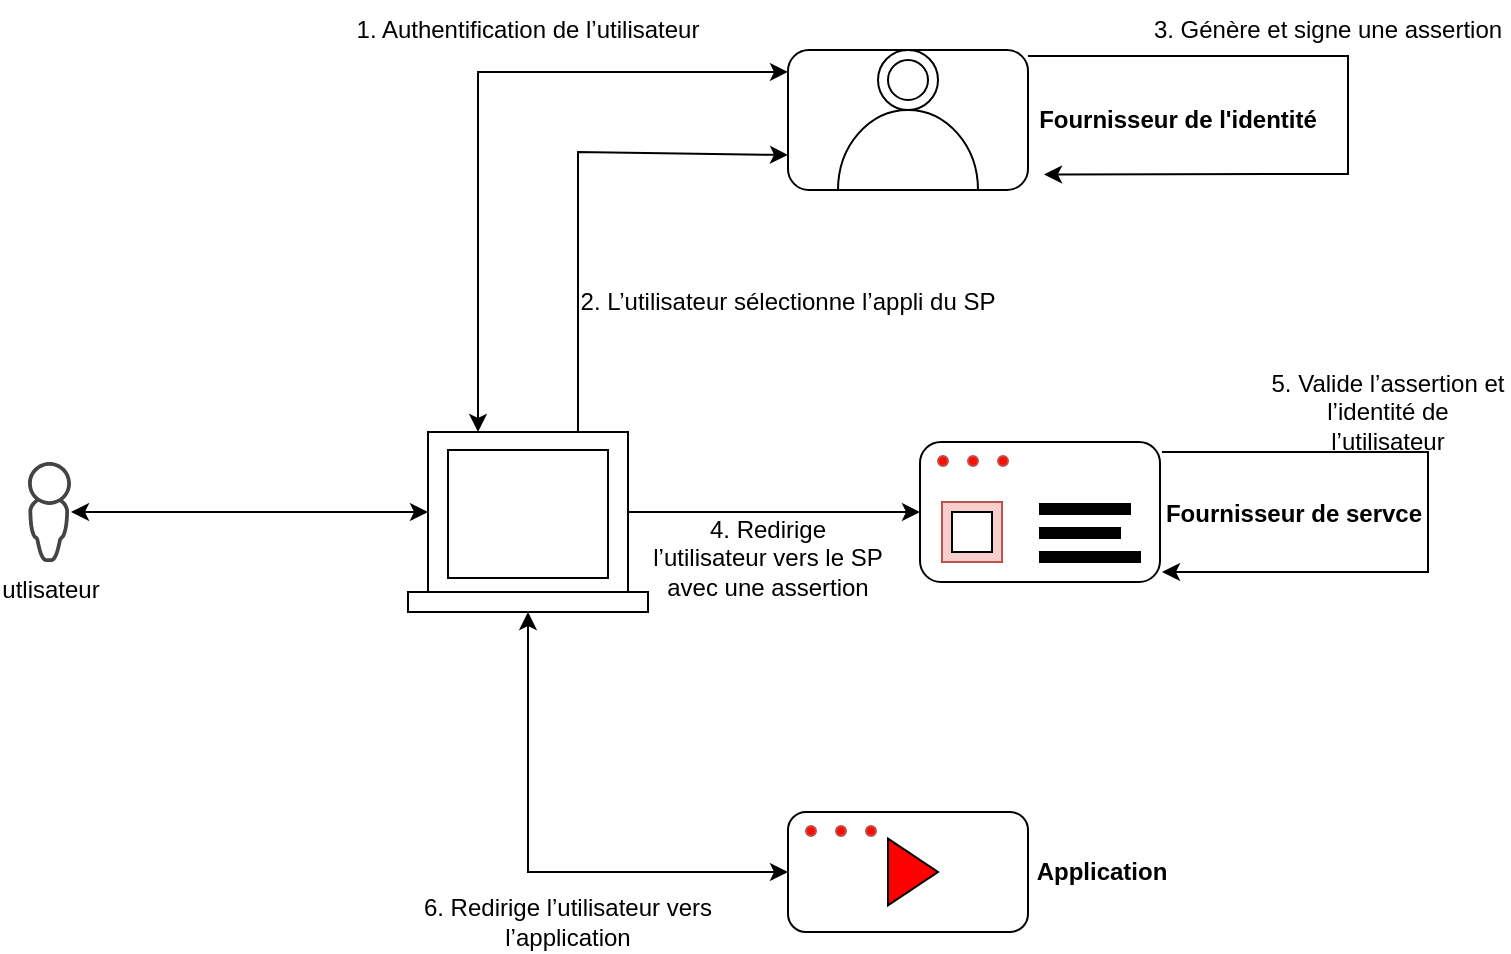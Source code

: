 <mxfile version="22.1.5" type="github">
  <diagram name="Page-1" id="Z1dN4YUIuchXaLhWcOcm">
    <mxGraphModel dx="880" dy="434" grid="1" gridSize="10" guides="1" tooltips="1" connect="1" arrows="1" fold="1" page="1" pageScale="1" pageWidth="827" pageHeight="1169" background="none" math="0" shadow="0">
      <root>
        <mxCell id="0" />
        <mxCell id="1" parent="0" />
        <mxCell id="vRyqpYlhH49qh_zvyagT-9" value="" style="rounded=1;whiteSpace=wrap;html=1;" vertex="1" parent="1">
          <mxGeometry x="506" y="495" width="120" height="70" as="geometry" />
        </mxCell>
        <mxCell id="vRyqpYlhH49qh_zvyagT-27" value="" style="rounded=0;whiteSpace=wrap;html=1;fillColor=#f8cecc;strokeColor=#b85450;" vertex="1" parent="1">
          <mxGeometry x="517" y="525" width="30" height="30" as="geometry" />
        </mxCell>
        <mxCell id="vRyqpYlhH49qh_zvyagT-6" value="" style="rounded=0;whiteSpace=wrap;html=1;" vertex="1" parent="1">
          <mxGeometry x="250" y="570" width="120" height="10" as="geometry" />
        </mxCell>
        <mxCell id="vRyqpYlhH49qh_zvyagT-7" value="" style="rounded=0;whiteSpace=wrap;html=1;" vertex="1" parent="1">
          <mxGeometry x="260" y="490" width="100" height="80" as="geometry" />
        </mxCell>
        <mxCell id="vRyqpYlhH49qh_zvyagT-8" value="" style="rounded=1;whiteSpace=wrap;html=1;" vertex="1" parent="1">
          <mxGeometry x="440" y="299" width="120" height="70" as="geometry" />
        </mxCell>
        <mxCell id="vRyqpYlhH49qh_zvyagT-10" value="" style="rounded=1;whiteSpace=wrap;html=1;" vertex="1" parent="1">
          <mxGeometry x="440" y="680" width="120" height="60" as="geometry" />
        </mxCell>
        <mxCell id="vRyqpYlhH49qh_zvyagT-12" value="" style="verticalLabelPosition=bottom;verticalAlign=top;html=1;shape=mxgraph.basic.half_circle;rotation=-180;" vertex="1" parent="1">
          <mxGeometry x="465" y="329" width="70" height="40" as="geometry" />
        </mxCell>
        <mxCell id="vRyqpYlhH49qh_zvyagT-13" value="" style="ellipse;whiteSpace=wrap;html=1;aspect=fixed;" vertex="1" parent="1">
          <mxGeometry x="485" y="299" width="30" height="30" as="geometry" />
        </mxCell>
        <mxCell id="vRyqpYlhH49qh_zvyagT-14" value="utlisateur" style="sketch=0;pointerEvents=1;shadow=0;dashed=0;html=1;strokeColor=none;fillColor=#434445;aspect=fixed;labelPosition=center;verticalLabelPosition=bottom;verticalAlign=top;align=center;outlineConnect=0;shape=mxgraph.vvd.administrator;" vertex="1" parent="1">
          <mxGeometry x="60" y="505" width="21.5" height="50" as="geometry" />
        </mxCell>
        <mxCell id="vRyqpYlhH49qh_zvyagT-21" value="" style="group;" vertex="1" connectable="0" parent="1">
          <mxGeometry x="510" y="502" width="50" height="10" as="geometry" />
        </mxCell>
        <mxCell id="vRyqpYlhH49qh_zvyagT-15" value="" style="ellipse;whiteSpace=wrap;html=1;aspect=fixed;fillColor=#ff0d00;strokeColor=#b85450;" vertex="1" parent="vRyqpYlhH49qh_zvyagT-21">
          <mxGeometry x="35" width="5" height="5" as="geometry" />
        </mxCell>
        <mxCell id="vRyqpYlhH49qh_zvyagT-16" value="" style="ellipse;whiteSpace=wrap;html=1;aspect=fixed;fillColor=#ff0d00;strokeColor=#b85450;" vertex="1" parent="vRyqpYlhH49qh_zvyagT-21">
          <mxGeometry x="20" width="5" height="5" as="geometry" />
        </mxCell>
        <mxCell id="vRyqpYlhH49qh_zvyagT-17" value="" style="ellipse;whiteSpace=wrap;html=1;aspect=fixed;fillColor=#ff0d00;strokeColor=#b85450;" vertex="1" parent="vRyqpYlhH49qh_zvyagT-21">
          <mxGeometry x="5" width="5" height="5" as="geometry" />
        </mxCell>
        <mxCell id="vRyqpYlhH49qh_zvyagT-26" value="" style="rounded=0;whiteSpace=wrap;html=1;" vertex="1" parent="1">
          <mxGeometry x="522" y="530" width="20" height="20" as="geometry" />
        </mxCell>
        <mxCell id="vRyqpYlhH49qh_zvyagT-28" value="" style="shape=image;html=1;verticalAlign=top;verticalLabelPosition=bottom;labelBackgroundColor=#ffffff;imageAspect=0;aspect=fixed;image=https://cdn3.iconfinder.com/data/icons/miscellaneous-80/60/check-128.png" vertex="1" parent="1">
          <mxGeometry x="530" y="339" width="38" height="38" as="geometry" />
        </mxCell>
        <mxCell id="vRyqpYlhH49qh_zvyagT-29" value="" style="rounded=0;whiteSpace=wrap;html=1;fillColor=#000000;" vertex="1" parent="1">
          <mxGeometry x="566" y="550" width="50" height="5" as="geometry" />
        </mxCell>
        <mxCell id="vRyqpYlhH49qh_zvyagT-30" value="" style="rounded=0;whiteSpace=wrap;html=1;fillColor=#000000;" vertex="1" parent="1">
          <mxGeometry x="566" y="526" width="45" height="5" as="geometry" />
        </mxCell>
        <mxCell id="vRyqpYlhH49qh_zvyagT-31" value="" style="rounded=0;whiteSpace=wrap;html=1;fillColor=#000000;" vertex="1" parent="1">
          <mxGeometry x="566" y="538" width="40" height="5" as="geometry" />
        </mxCell>
        <mxCell id="vRyqpYlhH49qh_zvyagT-34" value="" style="ellipse;whiteSpace=wrap;html=1;aspect=fixed;fillColor=#ff0d00;strokeColor=#b85450;" vertex="1" parent="1">
          <mxGeometry x="479" y="687" width="5" height="5" as="geometry" />
        </mxCell>
        <mxCell id="vRyqpYlhH49qh_zvyagT-35" value="" style="ellipse;whiteSpace=wrap;html=1;aspect=fixed;fillColor=#ff0d00;strokeColor=#b85450;" vertex="1" parent="1">
          <mxGeometry x="464" y="687" width="5" height="5" as="geometry" />
        </mxCell>
        <mxCell id="vRyqpYlhH49qh_zvyagT-36" value="" style="ellipse;whiteSpace=wrap;html=1;aspect=fixed;fillColor=#ff0d00;strokeColor=#b85450;" vertex="1" parent="1">
          <mxGeometry x="449" y="687" width="5" height="5" as="geometry" />
        </mxCell>
        <mxCell id="vRyqpYlhH49qh_zvyagT-37" value="" style="triangle;whiteSpace=wrap;html=1;aspect=fixed;fillColor=#ff0000;" vertex="1" parent="1">
          <mxGeometry x="490" y="693.34" width="25" height="33.33" as="geometry" />
        </mxCell>
        <mxCell id="vRyqpYlhH49qh_zvyagT-38" value="" style="endArrow=classic;startArrow=classic;html=1;rounded=0;entryX=0;entryY=0.5;entryDx=0;entryDy=0;" edge="1" parent="1" source="vRyqpYlhH49qh_zvyagT-14" target="vRyqpYlhH49qh_zvyagT-7">
          <mxGeometry width="50" height="50" relative="1" as="geometry">
            <mxPoint x="110" y="557" as="sourcePoint" />
            <mxPoint x="220" y="540" as="targetPoint" />
          </mxGeometry>
        </mxCell>
        <mxCell id="vRyqpYlhH49qh_zvyagT-39" value="" style="endArrow=classic;startArrow=classic;html=1;rounded=0;entryX=0;entryY=0.157;entryDx=0;entryDy=0;exitX=0.25;exitY=0;exitDx=0;exitDy=0;entryPerimeter=0;" edge="1" parent="1" source="vRyqpYlhH49qh_zvyagT-7" target="vRyqpYlhH49qh_zvyagT-8">
          <mxGeometry width="50" height="50" relative="1" as="geometry">
            <mxPoint x="300" y="400" as="sourcePoint" />
            <mxPoint x="440" y="500" as="targetPoint" />
            <Array as="points">
              <mxPoint x="285" y="310" />
            </Array>
          </mxGeometry>
        </mxCell>
        <mxCell id="vRyqpYlhH49qh_zvyagT-40" value="" style="endArrow=classic;startArrow=classic;html=1;rounded=0;entryX=0;entryY=0.5;entryDx=0;entryDy=0;exitX=0.5;exitY=1;exitDx=0;exitDy=0;" edge="1" parent="1" source="vRyqpYlhH49qh_zvyagT-6" target="vRyqpYlhH49qh_zvyagT-10">
          <mxGeometry width="50" height="50" relative="1" as="geometry">
            <mxPoint x="300" y="620" as="sourcePoint" />
            <mxPoint x="380" y="680" as="targetPoint" />
            <Array as="points">
              <mxPoint x="310" y="710" />
            </Array>
          </mxGeometry>
        </mxCell>
        <mxCell id="vRyqpYlhH49qh_zvyagT-41" value="" style="endArrow=classic;html=1;rounded=0;exitX=1;exitY=0;exitDx=0;exitDy=0;" edge="1" parent="1">
          <mxGeometry width="50" height="50" relative="1" as="geometry">
            <mxPoint x="560" y="302" as="sourcePoint" />
            <mxPoint x="568" y="361.209" as="targetPoint" />
            <Array as="points">
              <mxPoint x="720" y="302" />
              <mxPoint x="720" y="361" />
            </Array>
          </mxGeometry>
        </mxCell>
        <mxCell id="vRyqpYlhH49qh_zvyagT-42" value="" style="endArrow=classic;html=1;rounded=0;" edge="1" parent="1">
          <mxGeometry width="50" height="50" relative="1" as="geometry">
            <mxPoint x="627" y="500" as="sourcePoint" />
            <mxPoint x="627" y="560" as="targetPoint" />
            <Array as="points">
              <mxPoint x="760" y="500" />
              <mxPoint x="760" y="560" />
            </Array>
          </mxGeometry>
        </mxCell>
        <mxCell id="vRyqpYlhH49qh_zvyagT-43" value="" style="endArrow=classic;html=1;rounded=0;exitX=1;exitY=0.5;exitDx=0;exitDy=0;endSize=6;entryX=0;entryY=0.5;entryDx=0;entryDy=0;" edge="1" parent="1" source="vRyqpYlhH49qh_zvyagT-7" target="vRyqpYlhH49qh_zvyagT-9">
          <mxGeometry width="50" height="50" relative="1" as="geometry">
            <mxPoint x="390" y="550" as="sourcePoint" />
            <mxPoint x="439" y="530" as="targetPoint" />
          </mxGeometry>
        </mxCell>
        <mxCell id="vRyqpYlhH49qh_zvyagT-44" value="" style="ellipse;whiteSpace=wrap;html=1;aspect=fixed;" vertex="1" parent="1">
          <mxGeometry x="490" y="304" width="20" height="20" as="geometry" />
        </mxCell>
        <mxCell id="vRyqpYlhH49qh_zvyagT-45" value="" style="whiteSpace=wrap;html=1;" vertex="1" parent="1">
          <mxGeometry x="270" y="499" width="80" height="64" as="geometry" />
        </mxCell>
        <mxCell id="vRyqpYlhH49qh_zvyagT-47" value="3.&amp;nbsp;Génère et signe une assertion" style="text;html=1;strokeColor=none;fillColor=none;align=center;verticalAlign=middle;whiteSpace=wrap;rounded=0;" vertex="1" parent="1">
          <mxGeometry x="620" y="274" width="180" height="30" as="geometry" />
        </mxCell>
        <mxCell id="vRyqpYlhH49qh_zvyagT-48" value="2.&amp;nbsp;L’utilisateur sélectionne l’appli du SP" style="text;html=1;strokeColor=none;fillColor=none;align=center;verticalAlign=middle;whiteSpace=wrap;rounded=0;" vertex="1" parent="1">
          <mxGeometry x="335" y="410" width="210" height="30" as="geometry" />
        </mxCell>
        <mxCell id="vRyqpYlhH49qh_zvyagT-49" value="4. Redirige l’utilisateur vers le SP avec une assertion" style="text;html=1;strokeColor=none;fillColor=none;align=center;verticalAlign=middle;whiteSpace=wrap;rounded=0;" vertex="1" parent="1">
          <mxGeometry x="370" y="538" width="120" height="30" as="geometry" />
        </mxCell>
        <mxCell id="vRyqpYlhH49qh_zvyagT-51" value="" style="endArrow=classic;html=1;rounded=0;exitX=0.75;exitY=0;exitDx=0;exitDy=0;endSize=6;entryX=0;entryY=0.75;entryDx=0;entryDy=0;" edge="1" parent="1" source="vRyqpYlhH49qh_zvyagT-7" target="vRyqpYlhH49qh_zvyagT-8">
          <mxGeometry width="50" height="50" relative="1" as="geometry">
            <mxPoint x="335" y="414.5" as="sourcePoint" />
            <mxPoint x="414" y="414.5" as="targetPoint" />
            <Array as="points">
              <mxPoint x="335" y="350" />
            </Array>
          </mxGeometry>
        </mxCell>
        <mxCell id="vRyqpYlhH49qh_zvyagT-52" value="1. Authentification de l’utilisateur" style="text;html=1;strokeColor=none;fillColor=none;align=center;verticalAlign=middle;whiteSpace=wrap;rounded=0;" vertex="1" parent="1">
          <mxGeometry x="220" y="274" width="180" height="30" as="geometry" />
        </mxCell>
        <mxCell id="vRyqpYlhH49qh_zvyagT-53" value="&lt;b&gt;Fournisseur de l&#39;identité&lt;/b&gt;" style="text;html=1;strokeColor=none;fillColor=none;align=center;verticalAlign=middle;whiteSpace=wrap;rounded=0;" vertex="1" parent="1">
          <mxGeometry x="545" y="319" width="180" height="30" as="geometry" />
        </mxCell>
        <mxCell id="vRyqpYlhH49qh_zvyagT-54" value="&lt;b&gt;Fournisseur de servce&lt;/b&gt;" style="text;html=1;strokeColor=none;fillColor=none;align=center;verticalAlign=middle;whiteSpace=wrap;rounded=0;" vertex="1" parent="1">
          <mxGeometry x="603" y="516" width="180" height="30" as="geometry" />
        </mxCell>
        <mxCell id="vRyqpYlhH49qh_zvyagT-55" value="5.&amp;nbsp;Valide l’assertion et l’identité de l’utilisateur" style="text;html=1;strokeColor=none;fillColor=none;align=center;verticalAlign=middle;whiteSpace=wrap;rounded=0;" vertex="1" parent="1">
          <mxGeometry x="680" y="465" width="120" height="30" as="geometry" />
        </mxCell>
        <mxCell id="vRyqpYlhH49qh_zvyagT-56" value="&lt;div&gt;6. Redirige l’utilisateur vers l’application&lt;/div&gt;" style="text;html=1;strokeColor=none;fillColor=none;align=center;verticalAlign=middle;whiteSpace=wrap;rounded=0;" vertex="1" parent="1">
          <mxGeometry x="250" y="720" width="160" height="30" as="geometry" />
        </mxCell>
        <mxCell id="vRyqpYlhH49qh_zvyagT-57" value="&lt;b&gt;Application&lt;/b&gt;" style="text;html=1;strokeColor=none;fillColor=none;align=center;verticalAlign=middle;whiteSpace=wrap;rounded=0;" vertex="1" parent="1">
          <mxGeometry x="507" y="695" width="180" height="30" as="geometry" />
        </mxCell>
      </root>
    </mxGraphModel>
  </diagram>
</mxfile>
